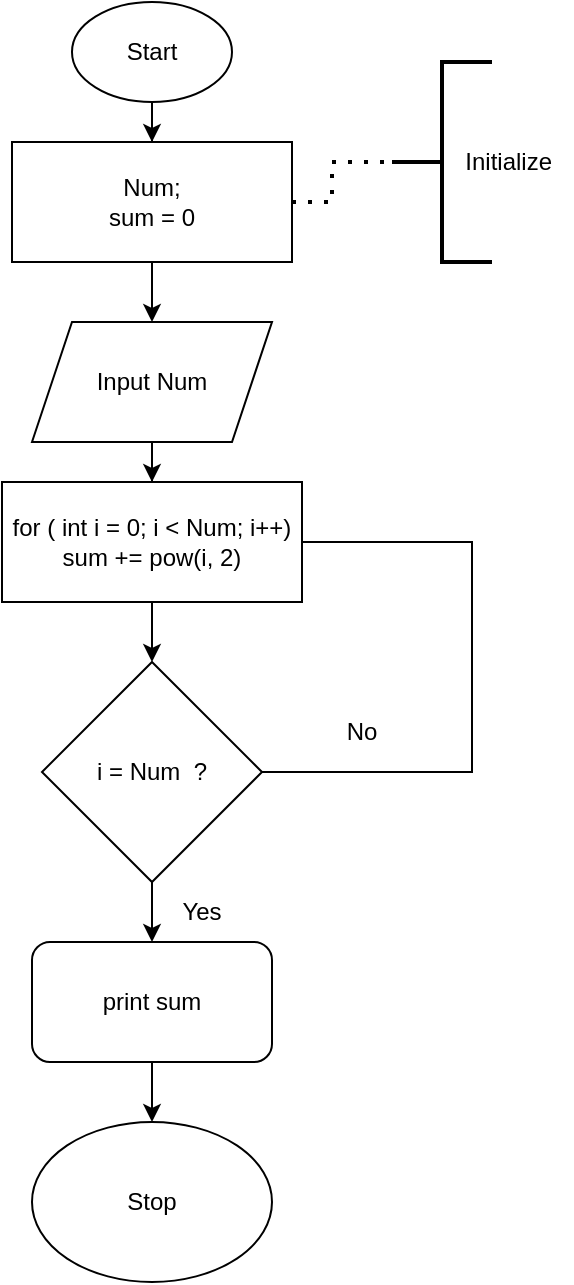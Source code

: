 <mxfile version="20.3.6" type="github">
  <diagram id="C5RBs43oDa-KdzZeNtuy" name="Page-1">
    <mxGraphModel dx="1043" dy="633" grid="1" gridSize="10" guides="1" tooltips="1" connect="1" arrows="1" fold="1" page="1" pageScale="1" pageWidth="827" pageHeight="1169" math="0" shadow="0">
      <root>
        <mxCell id="WIyWlLk6GJQsqaUBKTNV-0" />
        <mxCell id="WIyWlLk6GJQsqaUBKTNV-1" parent="WIyWlLk6GJQsqaUBKTNV-0" />
        <mxCell id="n1x1h_2VIHjQlfSW5fTj-3" value="" style="edgeStyle=orthogonalEdgeStyle;rounded=0;orthogonalLoop=1;jettySize=auto;html=1;" edge="1" parent="WIyWlLk6GJQsqaUBKTNV-1" source="n1x1h_2VIHjQlfSW5fTj-0" target="n1x1h_2VIHjQlfSW5fTj-2">
          <mxGeometry relative="1" as="geometry" />
        </mxCell>
        <mxCell id="n1x1h_2VIHjQlfSW5fTj-0" value="Start" style="ellipse;whiteSpace=wrap;html=1;" vertex="1" parent="WIyWlLk6GJQsqaUBKTNV-1">
          <mxGeometry x="80" width="80" height="50" as="geometry" />
        </mxCell>
        <mxCell id="n1x1h_2VIHjQlfSW5fTj-2" value="Num;&lt;br&gt;sum = 0" style="whiteSpace=wrap;html=1;" vertex="1" parent="WIyWlLk6GJQsqaUBKTNV-1">
          <mxGeometry x="50" y="70" width="140" height="60" as="geometry" />
        </mxCell>
        <mxCell id="n1x1h_2VIHjQlfSW5fTj-4" value="Initialize&amp;nbsp;" style="text;html=1;strokeColor=none;fillColor=none;align=center;verticalAlign=middle;whiteSpace=wrap;rounded=0;" vertex="1" parent="WIyWlLk6GJQsqaUBKTNV-1">
          <mxGeometry x="270" y="65" width="60" height="30" as="geometry" />
        </mxCell>
        <mxCell id="n1x1h_2VIHjQlfSW5fTj-5" value="" style="strokeWidth=2;html=1;shape=mxgraph.flowchart.annotation_2;align=left;labelPosition=right;pointerEvents=1;" vertex="1" parent="WIyWlLk6GJQsqaUBKTNV-1">
          <mxGeometry x="240" y="30" width="50" height="100" as="geometry" />
        </mxCell>
        <mxCell id="n1x1h_2VIHjQlfSW5fTj-6" value="" style="endArrow=none;dashed=1;html=1;dashPattern=1 3;strokeWidth=2;rounded=0;entryX=0;entryY=0.5;entryDx=0;entryDy=0;entryPerimeter=0;exitX=1;exitY=0.5;exitDx=0;exitDy=0;" edge="1" parent="WIyWlLk6GJQsqaUBKTNV-1" source="n1x1h_2VIHjQlfSW5fTj-2" target="n1x1h_2VIHjQlfSW5fTj-5">
          <mxGeometry width="50" height="50" relative="1" as="geometry">
            <mxPoint x="380" y="310" as="sourcePoint" />
            <mxPoint x="430" y="260" as="targetPoint" />
            <Array as="points">
              <mxPoint x="210" y="100" />
              <mxPoint x="210" y="80" />
            </Array>
          </mxGeometry>
        </mxCell>
        <mxCell id="n1x1h_2VIHjQlfSW5fTj-11" value="" style="edgeStyle=orthogonalEdgeStyle;rounded=0;orthogonalLoop=1;jettySize=auto;html=1;" edge="1" parent="WIyWlLk6GJQsqaUBKTNV-1" source="n1x1h_2VIHjQlfSW5fTj-8" target="n1x1h_2VIHjQlfSW5fTj-10">
          <mxGeometry relative="1" as="geometry" />
        </mxCell>
        <mxCell id="n1x1h_2VIHjQlfSW5fTj-8" value="Input Num" style="shape=parallelogram;perimeter=parallelogramPerimeter;whiteSpace=wrap;html=1;fixedSize=1;" vertex="1" parent="WIyWlLk6GJQsqaUBKTNV-1">
          <mxGeometry x="60" y="160" width="120" height="60" as="geometry" />
        </mxCell>
        <mxCell id="n1x1h_2VIHjQlfSW5fTj-9" value="" style="endArrow=classic;html=1;rounded=0;exitX=0.5;exitY=1;exitDx=0;exitDy=0;entryX=0.5;entryY=0;entryDx=0;entryDy=0;" edge="1" parent="WIyWlLk6GJQsqaUBKTNV-1" source="n1x1h_2VIHjQlfSW5fTj-2" target="n1x1h_2VIHjQlfSW5fTj-8">
          <mxGeometry width="50" height="50" relative="1" as="geometry">
            <mxPoint x="380" y="310" as="sourcePoint" />
            <mxPoint x="430" y="260" as="targetPoint" />
          </mxGeometry>
        </mxCell>
        <mxCell id="n1x1h_2VIHjQlfSW5fTj-13" value="" style="edgeStyle=orthogonalEdgeStyle;rounded=0;orthogonalLoop=1;jettySize=auto;html=1;" edge="1" parent="WIyWlLk6GJQsqaUBKTNV-1" source="n1x1h_2VIHjQlfSW5fTj-10" target="n1x1h_2VIHjQlfSW5fTj-12">
          <mxGeometry relative="1" as="geometry" />
        </mxCell>
        <mxCell id="n1x1h_2VIHjQlfSW5fTj-10" value="for ( int i = 0; i &amp;lt; Num; i++)&lt;br&gt;sum += pow(i, 2)" style="whiteSpace=wrap;html=1;" vertex="1" parent="WIyWlLk6GJQsqaUBKTNV-1">
          <mxGeometry x="45" y="240" width="150" height="60" as="geometry" />
        </mxCell>
        <mxCell id="n1x1h_2VIHjQlfSW5fTj-12" value="i = Num&amp;nbsp; ?" style="rhombus;whiteSpace=wrap;html=1;" vertex="1" parent="WIyWlLk6GJQsqaUBKTNV-1">
          <mxGeometry x="65" y="330" width="110" height="110" as="geometry" />
        </mxCell>
        <mxCell id="n1x1h_2VIHjQlfSW5fTj-15" value="No" style="text;html=1;strokeColor=none;fillColor=none;align=center;verticalAlign=middle;whiteSpace=wrap;rounded=0;" vertex="1" parent="WIyWlLk6GJQsqaUBKTNV-1">
          <mxGeometry x="195" y="350" width="60" height="30" as="geometry" />
        </mxCell>
        <mxCell id="n1x1h_2VIHjQlfSW5fTj-16" value="" style="endArrow=none;html=1;rounded=0;exitX=1;exitY=0.5;exitDx=0;exitDy=0;entryX=1;entryY=0.5;entryDx=0;entryDy=0;" edge="1" parent="WIyWlLk6GJQsqaUBKTNV-1" source="n1x1h_2VIHjQlfSW5fTj-12" target="n1x1h_2VIHjQlfSW5fTj-10">
          <mxGeometry width="50" height="50" relative="1" as="geometry">
            <mxPoint x="175" y="530" as="sourcePoint" />
            <mxPoint x="250" y="410" as="targetPoint" />
            <Array as="points">
              <mxPoint x="280" y="385" />
              <mxPoint x="280" y="270" />
            </Array>
          </mxGeometry>
        </mxCell>
        <mxCell id="n1x1h_2VIHjQlfSW5fTj-17" value="print sum" style="rounded=1;whiteSpace=wrap;html=1;" vertex="1" parent="WIyWlLk6GJQsqaUBKTNV-1">
          <mxGeometry x="60" y="470" width="120" height="60" as="geometry" />
        </mxCell>
        <mxCell id="n1x1h_2VIHjQlfSW5fTj-18" value="" style="endArrow=classic;html=1;rounded=0;exitX=0.5;exitY=1;exitDx=0;exitDy=0;entryX=0.5;entryY=0;entryDx=0;entryDy=0;" edge="1" parent="WIyWlLk6GJQsqaUBKTNV-1" source="n1x1h_2VIHjQlfSW5fTj-12" target="n1x1h_2VIHjQlfSW5fTj-17">
          <mxGeometry width="50" height="50" relative="1" as="geometry">
            <mxPoint x="380" y="650" as="sourcePoint" />
            <mxPoint x="430" y="600" as="targetPoint" />
          </mxGeometry>
        </mxCell>
        <mxCell id="n1x1h_2VIHjQlfSW5fTj-19" value="Yes" style="text;html=1;strokeColor=none;fillColor=none;align=center;verticalAlign=middle;whiteSpace=wrap;rounded=0;" vertex="1" parent="WIyWlLk6GJQsqaUBKTNV-1">
          <mxGeometry x="115" y="440" width="60" height="30" as="geometry" />
        </mxCell>
        <mxCell id="n1x1h_2VIHjQlfSW5fTj-20" value="Stop" style="ellipse;whiteSpace=wrap;html=1;" vertex="1" parent="WIyWlLk6GJQsqaUBKTNV-1">
          <mxGeometry x="60" y="560" width="120" height="80" as="geometry" />
        </mxCell>
        <mxCell id="n1x1h_2VIHjQlfSW5fTj-24" value="" style="endArrow=classic;html=1;rounded=0;exitX=0.5;exitY=1;exitDx=0;exitDy=0;entryX=0.5;entryY=0;entryDx=0;entryDy=0;" edge="1" parent="WIyWlLk6GJQsqaUBKTNV-1" source="n1x1h_2VIHjQlfSW5fTj-17" target="n1x1h_2VIHjQlfSW5fTj-20">
          <mxGeometry width="50" height="50" relative="1" as="geometry">
            <mxPoint x="125" y="550" as="sourcePoint" />
            <mxPoint x="175" y="500" as="targetPoint" />
          </mxGeometry>
        </mxCell>
      </root>
    </mxGraphModel>
  </diagram>
</mxfile>
